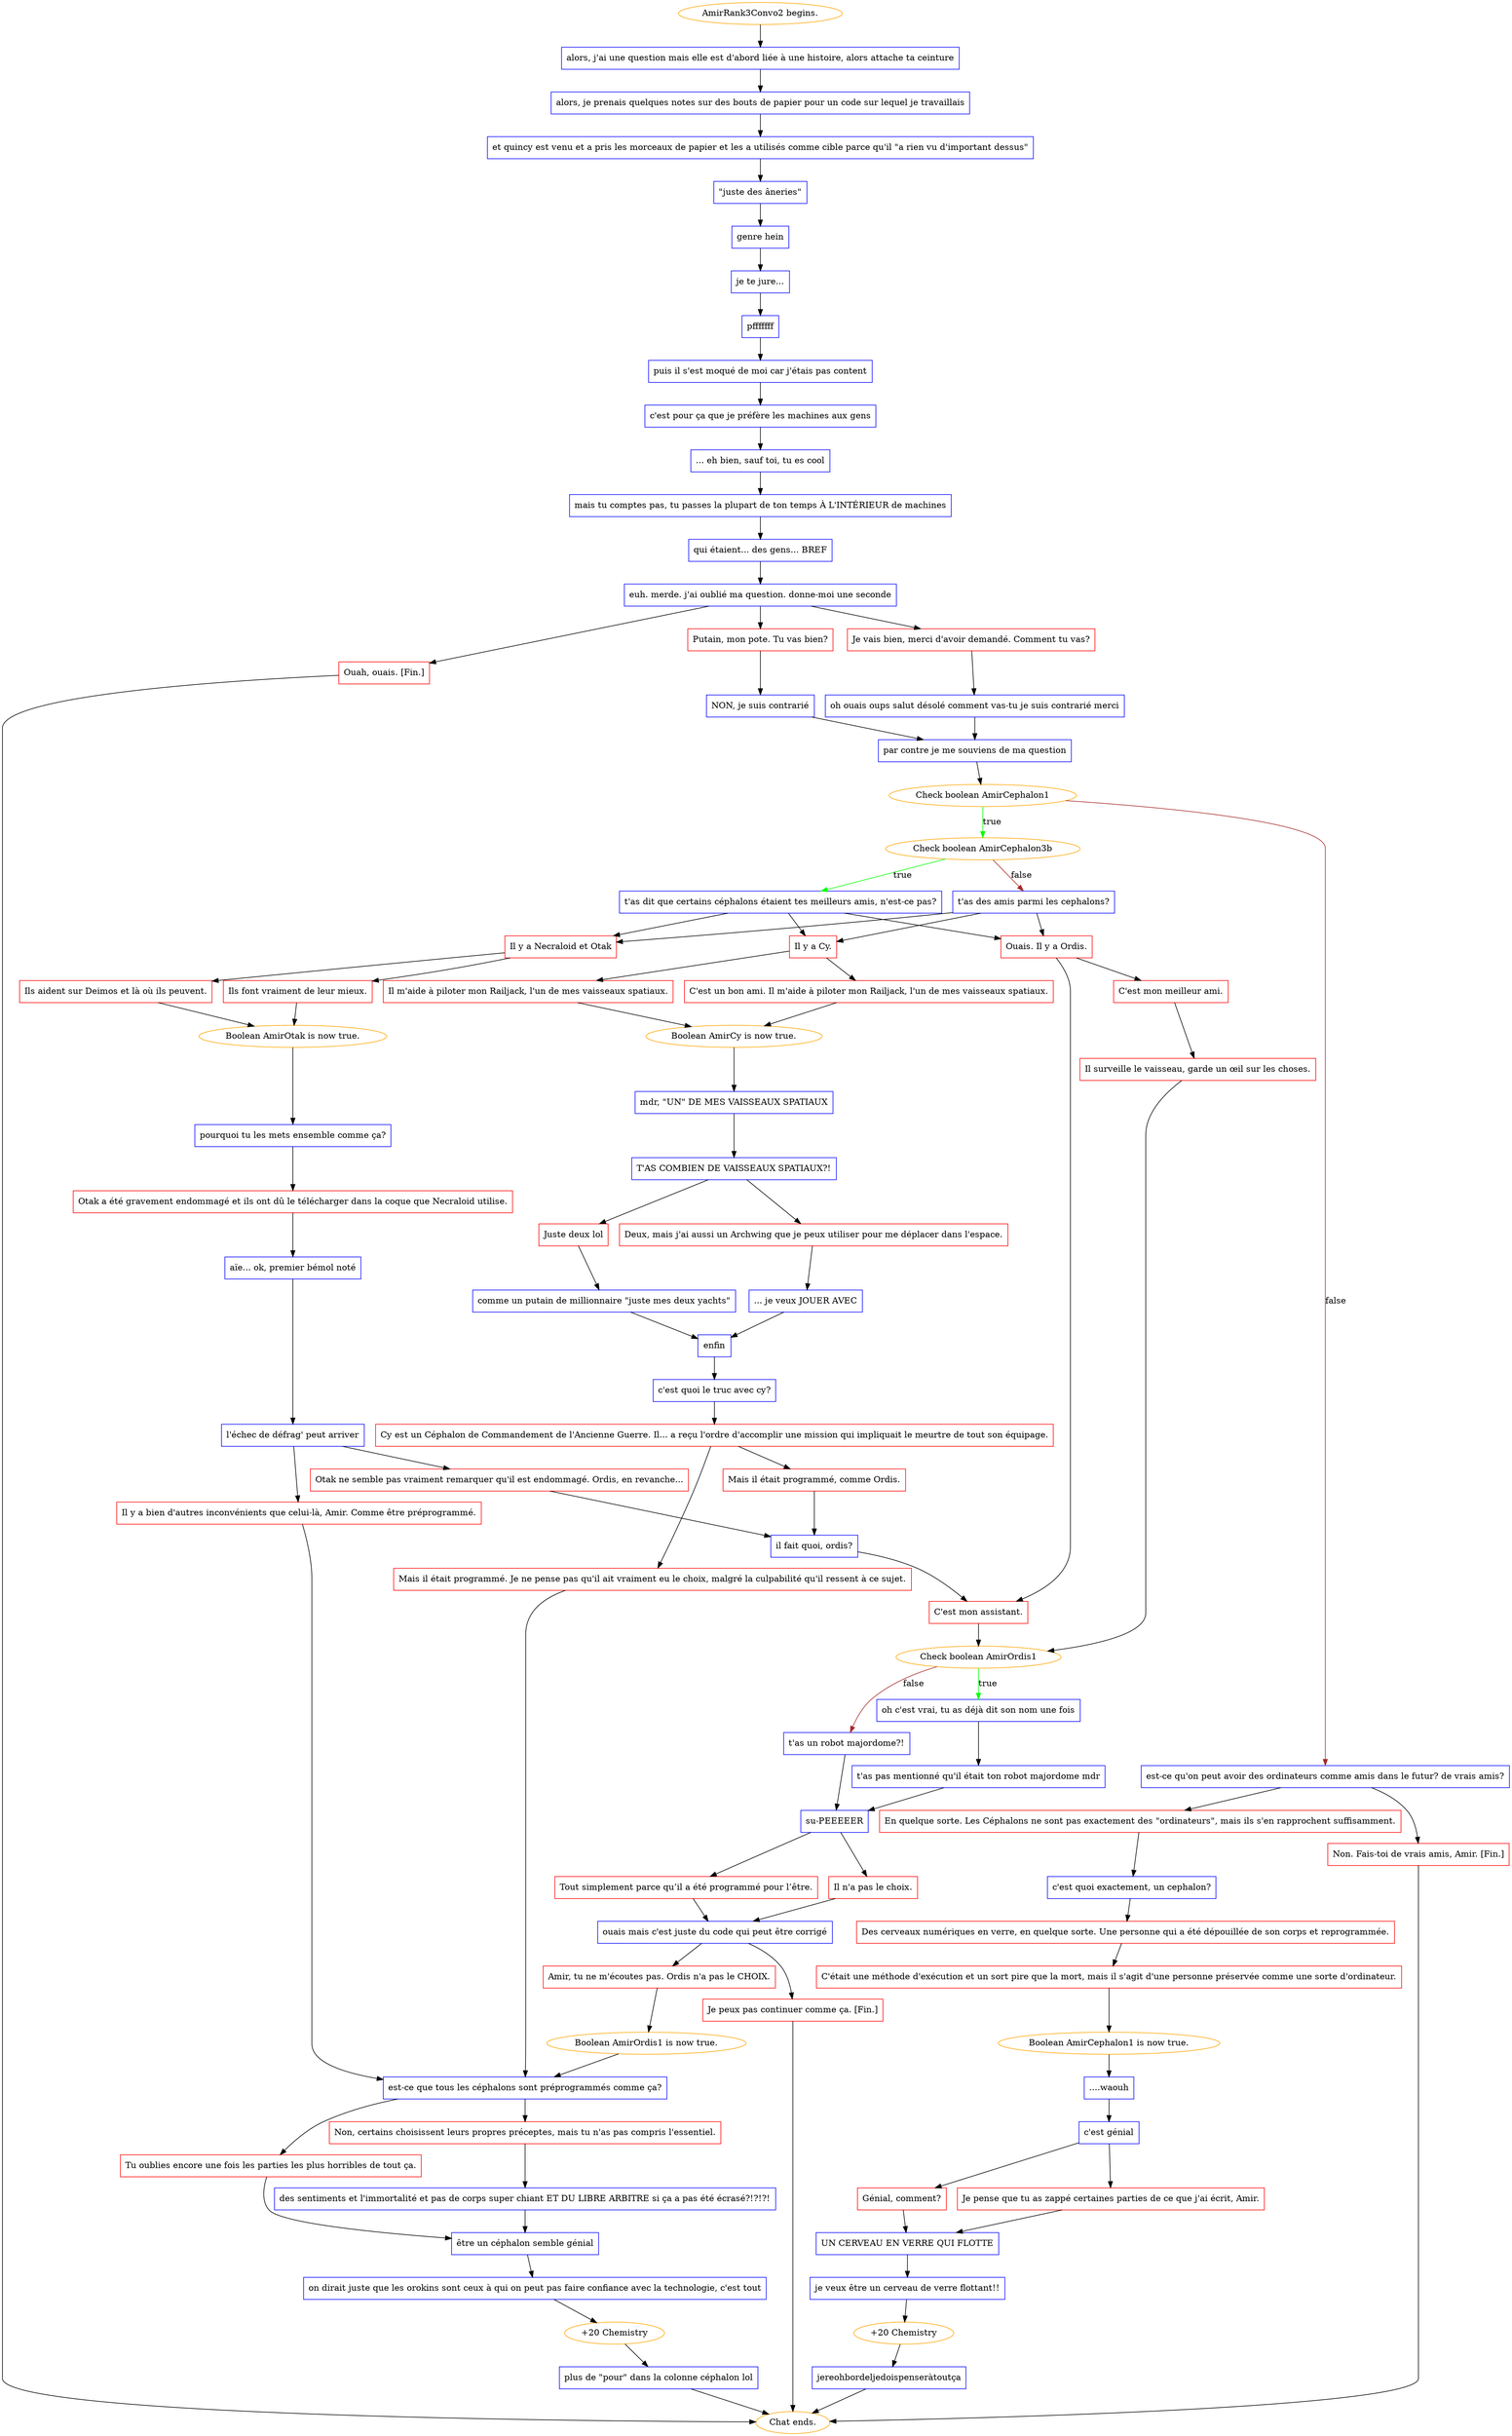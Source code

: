 digraph {
	"AmirRank3Convo2 begins." [color=orange];
		"AmirRank3Convo2 begins." -> j1105510090;
	j1105510090 [label="alors, j'ai une question mais elle est d'abord liée à une histoire, alors attache ta ceinture",shape=box,color=blue];
		j1105510090 -> j1025181249;
	j1025181249 [label="alors, je prenais quelques notes sur des bouts de papier pour un code sur lequel je travaillais",shape=box,color=blue];
		j1025181249 -> j924703098;
	j924703098 [label="et quincy est venu et a pris les morceaux de papier et les a utilisés comme cible parce qu'il \"a rien vu d'important dessus\"",shape=box,color=blue];
		j924703098 -> j1857108609;
	j1857108609 [label="\"juste des âneries\"",shape=box,color=blue];
		j1857108609 -> j2217391038;
	j2217391038 [label="genre hein",shape=box,color=blue];
		j2217391038 -> j4081325644;
	j4081325644 [label="je te jure...",shape=box,color=blue];
		j4081325644 -> j524742260;
	j524742260 [label="pfffffff",shape=box,color=blue];
		j524742260 -> j3432904676;
	j3432904676 [label="puis il s'est moqué de moi car j'étais pas content",shape=box,color=blue];
		j3432904676 -> j2821404215;
	j2821404215 [label="c'est pour ça que je préfère les machines aux gens",shape=box,color=blue];
		j2821404215 -> j3262764496;
	j3262764496 [label="... eh bien, sauf toi, tu es cool",shape=box,color=blue];
		j3262764496 -> j1925287412;
	j1925287412 [label="mais tu comptes pas, tu passes la plupart de ton temps À L'INTÉRIEUR de machines",shape=box,color=blue];
		j1925287412 -> j1716058142;
	j1716058142 [label="qui étaient... des gens... BREF",shape=box,color=blue];
		j1716058142 -> j3029712404;
	j3029712404 [label="euh. merde. j'ai oublié ma question. donne-moi une seconde",shape=box,color=blue];
		j3029712404 -> j4071986617;
		j3029712404 -> j1128100080;
		j3029712404 -> j2576253322;
	j4071986617 [label="Je vais bien, merci d'avoir demandé. Comment tu vas?",shape=box,color=red];
		j4071986617 -> j3171797158;
	j1128100080 [label="Putain, mon pote. Tu vas bien?",shape=box,color=red];
		j1128100080 -> j3694752467;
	j2576253322 [label="Ouah, ouais. [Fin.]",shape=box,color=red];
		j2576253322 -> "Chat ends.";
	j3171797158 [label="oh ouais oups salut désolé comment vas-tu je suis contrarié merci",shape=box,color=blue];
		j3171797158 -> j1370064543;
	j3694752467 [label="NON, je suis contrarié",shape=box,color=blue];
		j3694752467 -> j1370064543;
	"Chat ends." [color=orange];
	j1370064543 [label="par contre je me souviens de ma question",shape=box,color=blue];
		j1370064543 -> j576074390;
	j576074390 [label="Check boolean AmirCephalon1",color=orange];
		j576074390 -> j1335002458 [label=true,color=green];
		j576074390 -> j2801415951 [label=false,color=brown];
	j1335002458 [label="Check boolean AmirCephalon3b",color=orange];
		j1335002458 -> j194224877 [label=true,color=green];
		j1335002458 -> j1658865011 [label=false,color=brown];
	j2801415951 [label="est-ce qu'on peut avoir des ordinateurs comme amis dans le futur? de vrais amis?",shape=box,color=blue];
		j2801415951 -> j2083535310;
		j2801415951 -> j3912307238;
	j194224877 [label="t'as dit que certains céphalons étaient tes meilleurs amis, n'est-ce pas?",shape=box,color=blue];
		j194224877 -> j81052744;
		j194224877 -> j2454518473;
		j194224877 -> j3537529975;
	j1658865011 [label="t'as des amis parmi les cephalons?",shape=box,color=blue];
		j1658865011 -> j81052744;
		j1658865011 -> j2454518473;
		j1658865011 -> j3537529975;
	j2083535310 [label="Non. Fais-toi de vrais amis, Amir. [Fin.]",shape=box,color=red];
		j2083535310 -> "Chat ends.";
	j3912307238 [label="En quelque sorte. Les Céphalons ne sont pas exactement des \"ordinateurs\", mais ils s'en rapprochent suffisamment.",shape=box,color=red];
		j3912307238 -> j1594931747;
	j81052744 [label="Ouais. Il y a Ordis.",shape=box,color=red];
		j81052744 -> j2711896477;
		j81052744 -> j1078923911;
	j2454518473 [label="Il y a Necraloid et Otak",shape=box,color=red];
		j2454518473 -> j465332088;
		j2454518473 -> j3228802819;
	j3537529975 [label="Il y a Cy.",shape=box,color=red];
		j3537529975 -> j4081203577;
		j3537529975 -> j1649471641;
	j1594931747 [label="c'est quoi exactement, un cephalon?",shape=box,color=blue];
		j1594931747 -> j2851458245;
	j2711896477 [label="C'est mon assistant.",shape=box,color=red];
		j2711896477 -> j2537751259;
	j1078923911 [label="C'est mon meilleur ami.",shape=box,color=red];
		j1078923911 -> j3250099039;
	j465332088 [label="Ils aident sur Deimos et là où ils peuvent.",shape=box,color=red];
		j465332088 -> j3044137722;
	j3228802819 [label="Ils font vraiment de leur mieux.",shape=box,color=red];
		j3228802819 -> j3044137722;
	j4081203577 [label="Il m'aide à piloter mon Railjack, l'un de mes vaisseaux spatiaux.",shape=box,color=red];
		j4081203577 -> j3613717714;
	j1649471641 [label="C'est un bon ami. Il m'aide à piloter mon Railjack, l'un de mes vaisseaux spatiaux.",shape=box,color=red];
		j1649471641 -> j3613717714;
	j2851458245 [label="Des cerveaux numériques en verre, en quelque sorte. Une personne qui a été dépouillée de son corps et reprogrammée.",shape=box,color=red];
		j2851458245 -> j2475270474;
	j2537751259 [label="Check boolean AmirOrdis1",color=orange];
		j2537751259 -> j2019519455 [label=true,color=green];
		j2537751259 -> j3475790068 [label=false,color=brown];
	j3250099039 [label="Il surveille le vaisseau, garde un œil sur les choses.",shape=box,color=red];
		j3250099039 -> j2537751259;
	j3044137722 [label="Boolean AmirOtak is now true.",color=orange];
		j3044137722 -> j2867866365;
	j3613717714 [label="Boolean AmirCy is now true.",color=orange];
		j3613717714 -> j1429912862;
	j2475270474 [label="C'était une méthode d'exécution et un sort pire que la mort, mais il s'agit d'une personne préservée comme une sorte d'ordinateur.",shape=box,color=red];
		j2475270474 -> j945483889;
	j2019519455 [label="oh c'est vrai, tu as déjà dit son nom une fois",shape=box,color=blue];
		j2019519455 -> j1424760106;
	j3475790068 [label="t'as un robot majordome?!",shape=box,color=blue];
		j3475790068 -> j397375782;
	j2867866365 [label="pourquoi tu les mets ensemble comme ça?",shape=box,color=blue];
		j2867866365 -> j170356276;
	j1429912862 [label="mdr, \"UN\" DE MES VAISSEAUX SPATIAUX",shape=box,color=blue];
		j1429912862 -> j2582560817;
	j945483889 [label="Boolean AmirCephalon1 is now true.",color=orange];
		j945483889 -> j2565273579;
	j1424760106 [label="t'as pas mentionné qu'il était ton robot majordome mdr",shape=box,color=blue];
		j1424760106 -> j397375782;
	j397375782 [label="su-PEEEEER",shape=box,color=blue];
		j397375782 -> j2975635972;
		j397375782 -> j3552391399;
	j170356276 [label="Otak a été gravement endommagé et ils ont dû le télécharger dans la coque que Necraloid utilise.",shape=box,color=red];
		j170356276 -> j4062094538;
	j2582560817 [label="T'AS COMBIEN DE VAISSEAUX SPATIAUX?!",shape=box,color=blue];
		j2582560817 -> j121612260;
		j2582560817 -> j4210112594;
	j2565273579 [label="....waouh",shape=box,color=blue];
		j2565273579 -> j3250703468;
	j2975635972 [label="Il n'a pas le choix.",shape=box,color=red];
		j2975635972 -> j1652658132;
	j3552391399 [label="Tout simplement parce qu’il a été programmé pour l’être.",shape=box,color=red];
		j3552391399 -> j1652658132;
	j4062094538 [label="aïe... ok, premier bémol noté",shape=box,color=blue];
		j4062094538 -> j780143540;
	j121612260 [label="Juste deux lol",shape=box,color=red];
		j121612260 -> j1798336312;
	j4210112594 [label="Deux, mais j'ai aussi un Archwing que je peux utiliser pour me déplacer dans l'espace.",shape=box,color=red];
		j4210112594 -> j503604351;
	j3250703468 [label="c'est génial",shape=box,color=blue];
		j3250703468 -> j3389897270;
		j3250703468 -> j1356321421;
	j1652658132 [label="ouais mais c'est juste du code qui peut être corrigé",shape=box,color=blue];
		j1652658132 -> j3024786462;
		j1652658132 -> j2835888024;
	j780143540 [label="l'échec de défrag' peut arriver",shape=box,color=blue];
		j780143540 -> j3656358475;
		j780143540 -> j1131812097;
	j1798336312 [label="comme un putain de millionnaire \"juste mes deux yachts\"",shape=box,color=blue];
		j1798336312 -> j3337851696;
	j503604351 [label="... je veux JOUER AVEC",shape=box,color=blue];
		j503604351 -> j3337851696;
	j3389897270 [label="Je pense que tu as zappé certaines parties de ce que j'ai écrit, Amir.",shape=box,color=red];
		j3389897270 -> j1607326243;
	j1356321421 [label="Génial, comment?",shape=box,color=red];
		j1356321421 -> j1607326243;
	j3024786462 [label="Je peux pas continuer comme ça. [Fin.]",shape=box,color=red];
		j3024786462 -> "Chat ends.";
	j2835888024 [label="Amir, tu ne m'écoutes pas. Ordis n'a pas le CHOIX.",shape=box,color=red];
		j2835888024 -> j642537904;
	j3656358475 [label="Otak ne semble pas vraiment remarquer qu'il est endommagé. Ordis, en revanche...",shape=box,color=red];
		j3656358475 -> j1822688702;
	j1131812097 [label="Il y a bien d'autres inconvénients que celui-là, Amir. Comme être préprogrammé.",shape=box,color=red];
		j1131812097 -> j62806287;
	j3337851696 [label="enfin",shape=box,color=blue];
		j3337851696 -> j3854246711;
	j1607326243 [label="UN CERVEAU EN VERRE QUI FLOTTE",shape=box,color=blue];
		j1607326243 -> j3027897650;
	j642537904 [label="Boolean AmirOrdis1 is now true.",color=orange];
		j642537904 -> j62806287;
	j1822688702 [label="il fait quoi, ordis?",shape=box,color=blue];
		j1822688702 -> j2711896477;
	j62806287 [label="est-ce que tous les céphalons sont préprogrammés comme ça?",shape=box,color=blue];
		j62806287 -> j1139768841;
		j62806287 -> j3774364521;
	j3854246711 [label="c'est quoi le truc avec cy?",shape=box,color=blue];
		j3854246711 -> j1072102040;
	j3027897650 [label="je veux être un cerveau de verre flottant!!",shape=box,color=blue];
		j3027897650 -> j3472848513;
	j1139768841 [label="Non, certains choisissent leurs propres préceptes, mais tu n'as pas compris l'essentiel.",shape=box,color=red];
		j1139768841 -> j3277257154;
	j3774364521 [label="Tu oublies encore une fois les parties les plus horribles de tout ça.",shape=box,color=red];
		j3774364521 -> j3836689066;
	j1072102040 [label="Cy est un Céphalon de Commandement de l'Ancienne Guerre. Il... a reçu l'ordre d'accomplir une mission qui impliquait le meurtre de tout son équipage.",shape=box,color=red];
		j1072102040 -> j3163166412;
		j1072102040 -> j403952294;
	j3472848513 [label="+20 Chemistry",color=orange];
		j3472848513 -> j531266368;
	j3277257154 [label="des sentiments et l'immortalité et pas de corps super chiant ET DU LIBRE ARBITRE si ça a pas été écrasé?!?!?!",shape=box,color=blue];
		j3277257154 -> j3836689066;
	j3836689066 [label="être un céphalon semble génial",shape=box,color=blue];
		j3836689066 -> j1993694684;
	j3163166412 [label="Mais il était programmé, comme Ordis.",shape=box,color=red];
		j3163166412 -> j1822688702;
	j403952294 [label="Mais il était programmé. Je ne pense pas qu'il ait vraiment eu le choix, malgré la culpabilité qu'il ressent à ce sujet.",shape=box,color=red];
		j403952294 -> j62806287;
	j531266368 [label="jereohbordeljedoispenseràtoutça",shape=box,color=blue];
		j531266368 -> "Chat ends.";
	j1993694684 [label="on dirait juste que les orokins sont ceux à qui on peut pas faire confiance avec la technologie, c'est tout",shape=box,color=blue];
		j1993694684 -> j2242051890;
	j2242051890 [label="+20 Chemistry",color=orange];
		j2242051890 -> j2139818560;
	j2139818560 [label="plus de \"pour\" dans la colonne céphalon lol",shape=box,color=blue];
		j2139818560 -> "Chat ends.";
}